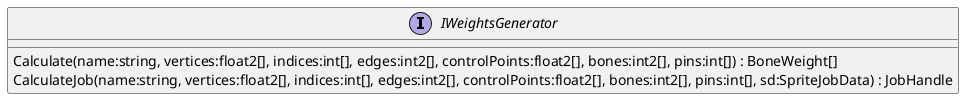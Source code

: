 @startuml
interface IWeightsGenerator {
    Calculate(name:string, vertices:float2[], indices:int[], edges:int2[], controlPoints:float2[], bones:int2[], pins:int[]) : BoneWeight[]
    CalculateJob(name:string, vertices:float2[], indices:int[], edges:int2[], controlPoints:float2[], bones:int2[], pins:int[], sd:SpriteJobData) : JobHandle
}
@enduml
